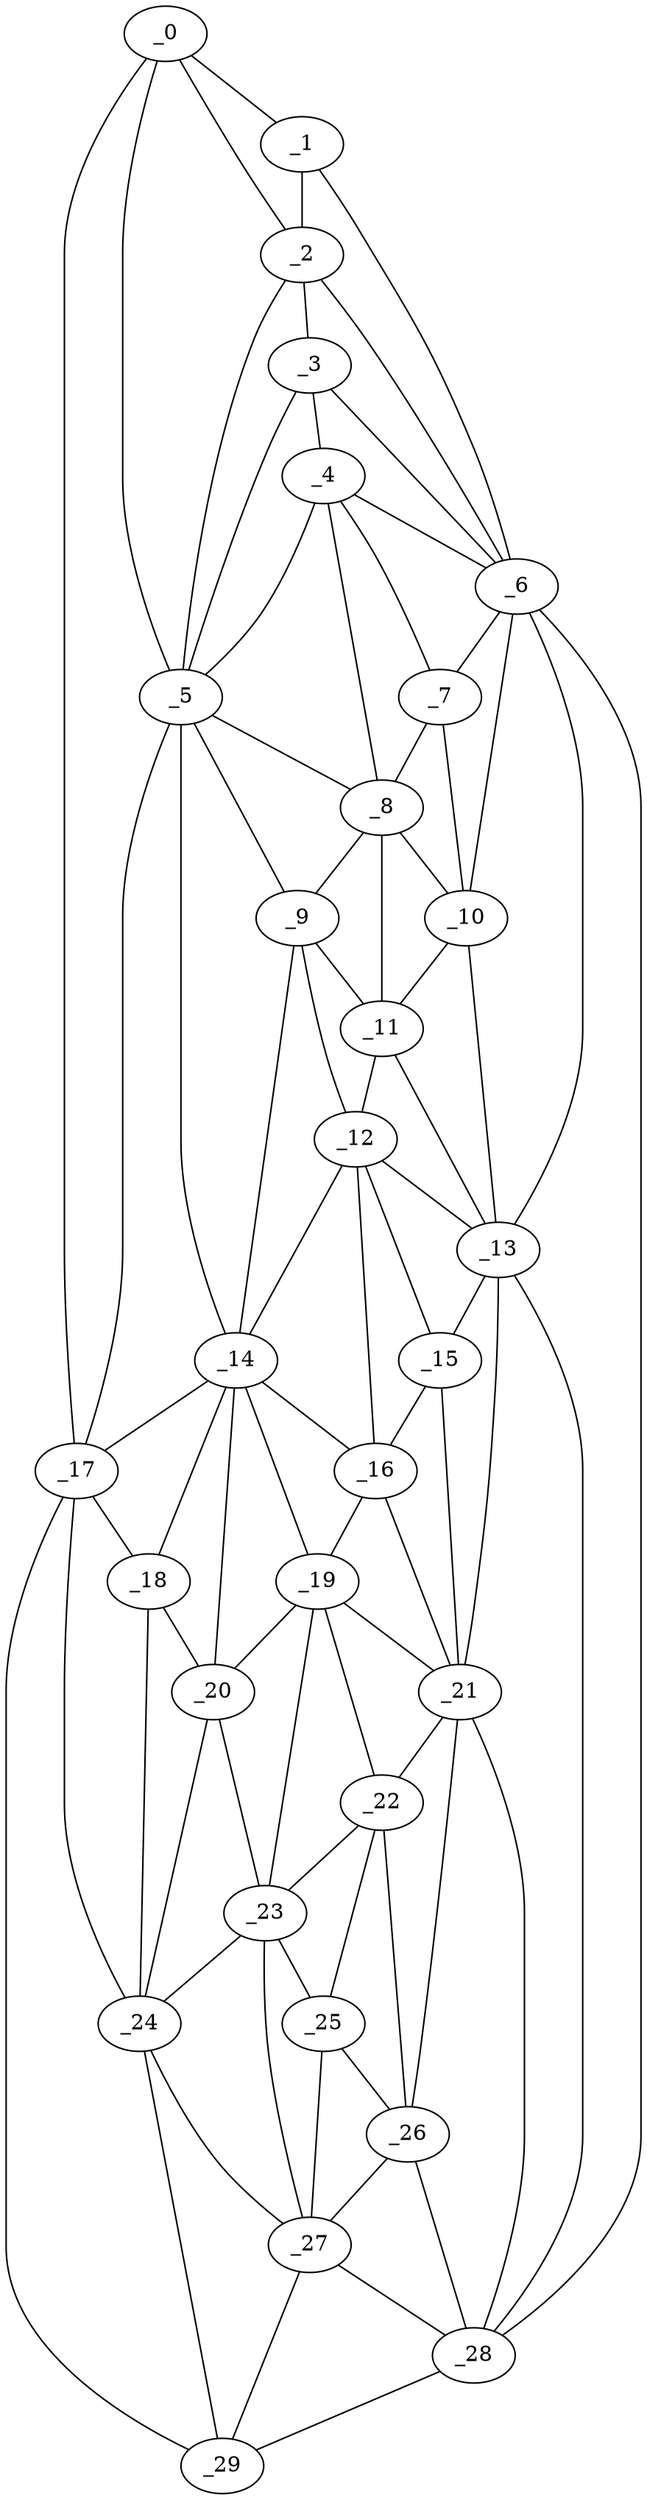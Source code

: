 graph "obj1__45.gxl" {
	_0	 [x=4,
		y=66];
	_1	 [x=5,
		y=51];
	_0 -- _1	 [valence=1];
	_2	 [x=21,
		y=46];
	_0 -- _2	 [valence=2];
	_5	 [x=47,
		y=69];
	_0 -- _5	 [valence=1];
	_17	 [x=82,
		y=90];
	_0 -- _17	 [valence=1];
	_1 -- _2	 [valence=2];
	_6	 [x=50,
		y=36];
	_1 -- _6	 [valence=1];
	_3	 [x=29,
		y=45];
	_2 -- _3	 [valence=2];
	_2 -- _5	 [valence=1];
	_2 -- _6	 [valence=2];
	_4	 [x=45,
		y=46];
	_3 -- _4	 [valence=2];
	_3 -- _5	 [valence=2];
	_3 -- _6	 [valence=2];
	_4 -- _5	 [valence=1];
	_4 -- _6	 [valence=1];
	_7	 [x=53,
		y=40];
	_4 -- _7	 [valence=2];
	_8	 [x=54,
		y=50];
	_4 -- _8	 [valence=1];
	_5 -- _8	 [valence=2];
	_9	 [x=57,
		y=55];
	_5 -- _9	 [valence=1];
	_14	 [x=73,
		y=65];
	_5 -- _14	 [valence=2];
	_5 -- _17	 [valence=2];
	_6 -- _7	 [valence=1];
	_10	 [x=58,
		y=41];
	_6 -- _10	 [valence=2];
	_13	 [x=69,
		y=43];
	_6 -- _13	 [valence=2];
	_28	 [x=126,
		y=58];
	_6 -- _28	 [valence=1];
	_7 -- _8	 [valence=1];
	_7 -- _10	 [valence=2];
	_8 -- _9	 [valence=2];
	_8 -- _10	 [valence=2];
	_11	 [x=62,
		y=49];
	_8 -- _11	 [valence=2];
	_9 -- _11	 [valence=1];
	_12	 [x=67,
		y=55];
	_9 -- _12	 [valence=1];
	_9 -- _14	 [valence=2];
	_10 -- _11	 [valence=1];
	_10 -- _13	 [valence=2];
	_11 -- _12	 [valence=1];
	_11 -- _13	 [valence=2];
	_12 -- _13	 [valence=1];
	_12 -- _14	 [valence=2];
	_15	 [x=79,
		y=49];
	_12 -- _15	 [valence=2];
	_16	 [x=82,
		y=54];
	_12 -- _16	 [valence=1];
	_13 -- _15	 [valence=2];
	_21	 [x=87,
		y=50];
	_13 -- _21	 [valence=2];
	_13 -- _28	 [valence=2];
	_14 -- _16	 [valence=1];
	_14 -- _17	 [valence=2];
	_18	 [x=84,
		y=77];
	_14 -- _18	 [valence=2];
	_19	 [x=85,
		y=60];
	_14 -- _19	 [valence=1];
	_20	 [x=86,
		y=67];
	_14 -- _20	 [valence=2];
	_15 -- _16	 [valence=1];
	_15 -- _21	 [valence=1];
	_16 -- _19	 [valence=2];
	_16 -- _21	 [valence=2];
	_17 -- _18	 [valence=2];
	_24	 [x=100,
		y=74];
	_17 -- _24	 [valence=2];
	_29	 [x=126,
		y=73];
	_17 -- _29	 [valence=1];
	_18 -- _20	 [valence=1];
	_18 -- _24	 [valence=1];
	_19 -- _20	 [valence=1];
	_19 -- _21	 [valence=1];
	_22	 [x=96,
		y=54];
	_19 -- _22	 [valence=1];
	_23	 [x=96,
		y=64];
	_19 -- _23	 [valence=2];
	_20 -- _23	 [valence=2];
	_20 -- _24	 [valence=1];
	_21 -- _22	 [valence=1];
	_26	 [x=108,
		y=57];
	_21 -- _26	 [valence=2];
	_21 -- _28	 [valence=2];
	_22 -- _23	 [valence=2];
	_25	 [x=101,
		y=59];
	_22 -- _25	 [valence=1];
	_22 -- _26	 [valence=2];
	_23 -- _24	 [valence=2];
	_23 -- _25	 [valence=2];
	_27	 [x=110,
		y=69];
	_23 -- _27	 [valence=2];
	_24 -- _27	 [valence=1];
	_24 -- _29	 [valence=1];
	_25 -- _26	 [valence=1];
	_25 -- _27	 [valence=2];
	_26 -- _27	 [valence=2];
	_26 -- _28	 [valence=2];
	_27 -- _28	 [valence=1];
	_27 -- _29	 [valence=2];
	_28 -- _29	 [valence=1];
}
